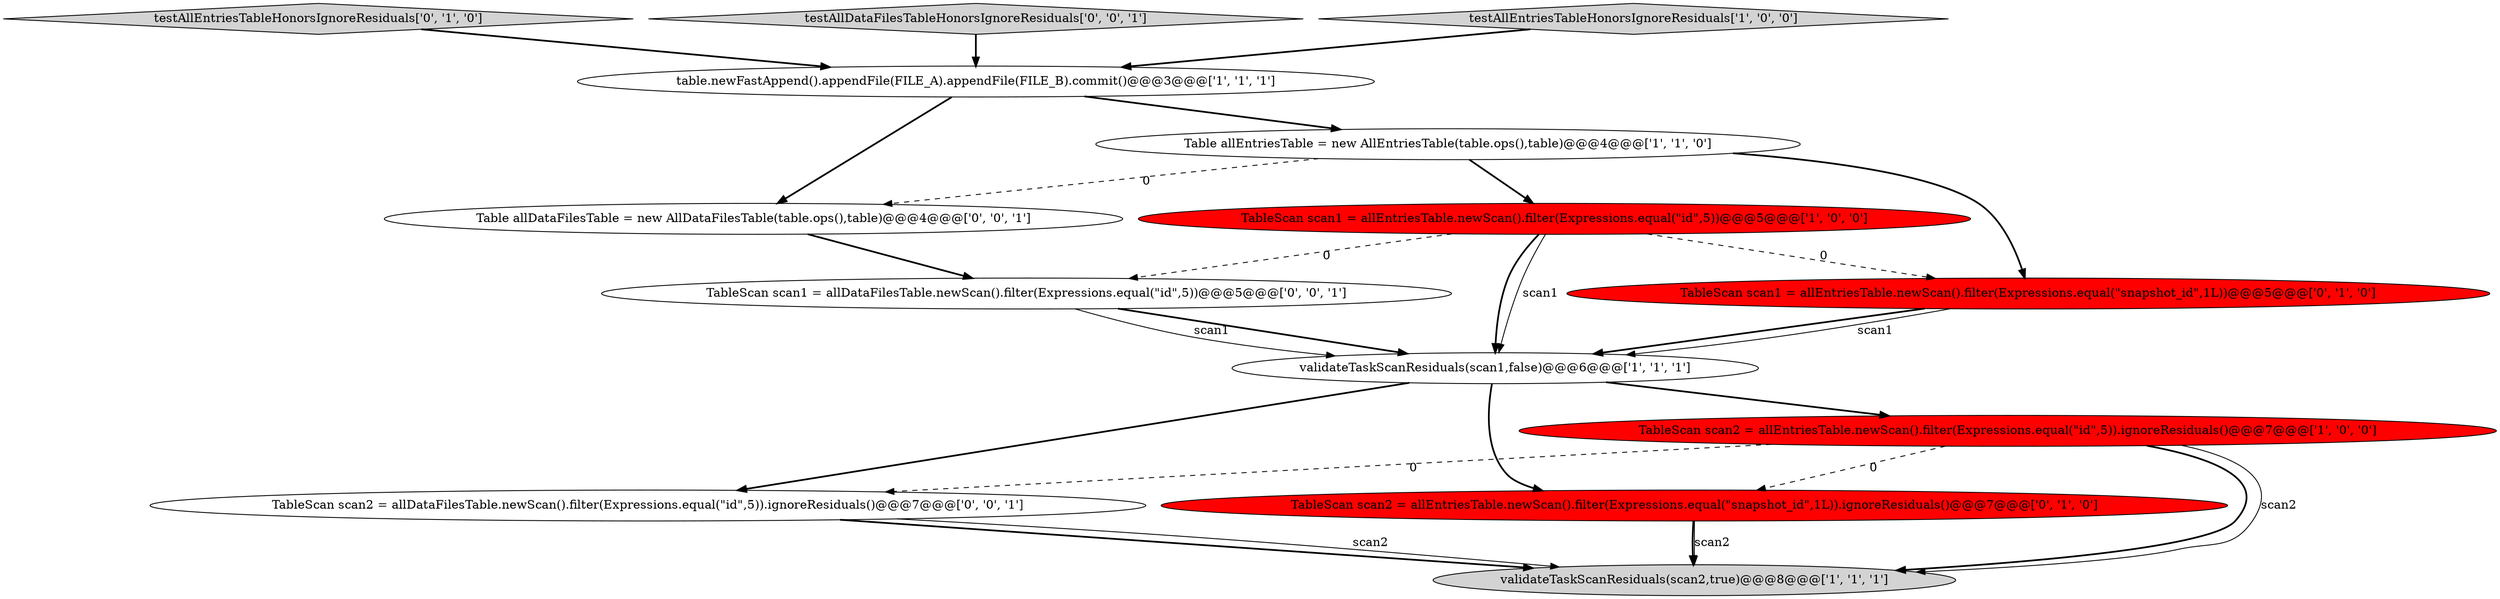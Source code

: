 digraph {
4 [style = filled, label = "TableScan scan1 = allEntriesTable.newScan().filter(Expressions.equal(\"id\",5))@@@5@@@['1', '0', '0']", fillcolor = red, shape = ellipse image = "AAA1AAABBB1BBB"];
1 [style = filled, label = "validateTaskScanResiduals(scan2,true)@@@8@@@['1', '1', '1']", fillcolor = lightgray, shape = ellipse image = "AAA0AAABBB1BBB"];
2 [style = filled, label = "TableScan scan2 = allEntriesTable.newScan().filter(Expressions.equal(\"id\",5)).ignoreResiduals()@@@7@@@['1', '0', '0']", fillcolor = red, shape = ellipse image = "AAA1AAABBB1BBB"];
8 [style = filled, label = "TableScan scan2 = allEntriesTable.newScan().filter(Expressions.equal(\"snapshot_id\",1L)).ignoreResiduals()@@@7@@@['0', '1', '0']", fillcolor = red, shape = ellipse image = "AAA1AAABBB2BBB"];
5 [style = filled, label = "validateTaskScanResiduals(scan1,false)@@@6@@@['1', '1', '1']", fillcolor = white, shape = ellipse image = "AAA0AAABBB1BBB"];
9 [style = filled, label = "testAllEntriesTableHonorsIgnoreResiduals['0', '1', '0']", fillcolor = lightgray, shape = diamond image = "AAA0AAABBB2BBB"];
11 [style = filled, label = "TableScan scan1 = allDataFilesTable.newScan().filter(Expressions.equal(\"id\",5))@@@5@@@['0', '0', '1']", fillcolor = white, shape = ellipse image = "AAA0AAABBB3BBB"];
12 [style = filled, label = "testAllDataFilesTableHonorsIgnoreResiduals['0', '0', '1']", fillcolor = lightgray, shape = diamond image = "AAA0AAABBB3BBB"];
0 [style = filled, label = "Table allEntriesTable = new AllEntriesTable(table.ops(),table)@@@4@@@['1', '1', '0']", fillcolor = white, shape = ellipse image = "AAA0AAABBB1BBB"];
13 [style = filled, label = "TableScan scan2 = allDataFilesTable.newScan().filter(Expressions.equal(\"id\",5)).ignoreResiduals()@@@7@@@['0', '0', '1']", fillcolor = white, shape = ellipse image = "AAA0AAABBB3BBB"];
7 [style = filled, label = "TableScan scan1 = allEntriesTable.newScan().filter(Expressions.equal(\"snapshot_id\",1L))@@@5@@@['0', '1', '0']", fillcolor = red, shape = ellipse image = "AAA1AAABBB2BBB"];
10 [style = filled, label = "Table allDataFilesTable = new AllDataFilesTable(table.ops(),table)@@@4@@@['0', '0', '1']", fillcolor = white, shape = ellipse image = "AAA0AAABBB3BBB"];
6 [style = filled, label = "testAllEntriesTableHonorsIgnoreResiduals['1', '0', '0']", fillcolor = lightgray, shape = diamond image = "AAA0AAABBB1BBB"];
3 [style = filled, label = "table.newFastAppend().appendFile(FILE_A).appendFile(FILE_B).commit()@@@3@@@['1', '1', '1']", fillcolor = white, shape = ellipse image = "AAA0AAABBB1BBB"];
6->3 [style = bold, label=""];
5->8 [style = bold, label=""];
2->1 [style = bold, label=""];
2->8 [style = dashed, label="0"];
13->1 [style = bold, label=""];
3->0 [style = bold, label=""];
0->10 [style = dashed, label="0"];
0->7 [style = bold, label=""];
8->1 [style = bold, label=""];
3->10 [style = bold, label=""];
11->5 [style = bold, label=""];
5->2 [style = bold, label=""];
7->5 [style = bold, label=""];
8->1 [style = solid, label="scan2"];
0->4 [style = bold, label=""];
4->7 [style = dashed, label="0"];
2->13 [style = dashed, label="0"];
5->13 [style = bold, label=""];
11->5 [style = solid, label="scan1"];
9->3 [style = bold, label=""];
4->5 [style = solid, label="scan1"];
12->3 [style = bold, label=""];
7->5 [style = solid, label="scan1"];
4->11 [style = dashed, label="0"];
2->1 [style = solid, label="scan2"];
4->5 [style = bold, label=""];
13->1 [style = solid, label="scan2"];
10->11 [style = bold, label=""];
}
